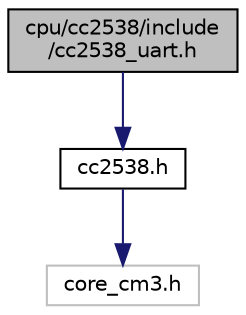 digraph "cpu/cc2538/include/cc2538_uart.h"
{
 // LATEX_PDF_SIZE
  edge [fontname="Helvetica",fontsize="10",labelfontname="Helvetica",labelfontsize="10"];
  node [fontname="Helvetica",fontsize="10",shape=record];
  Node1 [label="cpu/cc2538/include\l/cc2538_uart.h",height=0.2,width=0.4,color="black", fillcolor="grey75", style="filled", fontcolor="black",tooltip="CC2538 UART interface."];
  Node1 -> Node2 [color="midnightblue",fontsize="10",style="solid",fontname="Helvetica"];
  Node2 [label="cc2538.h",height=0.2,width=0.4,color="black", fillcolor="white", style="filled",URL="$cc2538_8h.html",tooltip="CC2538 MCU interrupt and register definitions."];
  Node2 -> Node3 [color="midnightblue",fontsize="10",style="solid",fontname="Helvetica"];
  Node3 [label="core_cm3.h",height=0.2,width=0.4,color="grey75", fillcolor="white", style="filled",tooltip=" "];
}
